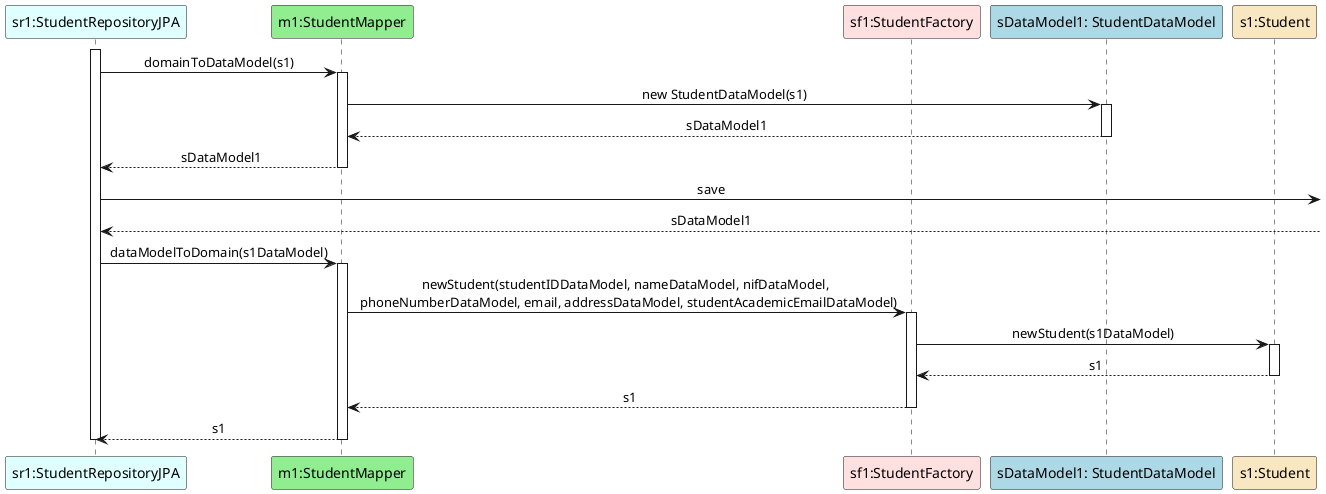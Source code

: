 @startuml
participant "sr1:StudentRepositoryJPA" as SR #lightcyan
participant "m1:StudentMapper" as mapper #lightgreen
participant "sf1:StudentFactory" as factory #implementation
participant "sDataModel1: StudentDataModel" as sDM #lightblue
participant "s1:Student" as s1 #strategy
skinparam sequenceMessageAlign center


activate SR
SR -> mapper: domainToDataModel(s1)
activate mapper
mapper -> sDM: new StudentDataModel(s1)
activate sDM
sDM --> mapper : sDataModel1
deactivate sDM
mapper --> SR: sDataModel1
deactivate mapper
SR -> : save
SR <-- :sDataModel1
SR -> mapper: dataModelToDomain(s1DataModel)
activate mapper
mapper -> factory : newStudent(studentIDDataModel, nameDataModel, nifDataModel, \n phoneNumberDataModel, email, addressDataModel, studentAcademicEmailDataModel)
activate factory
factory -> s1: newStudent(s1DataModel)
activate s1
s1 --> factory: s1
deactivate s1
factory --> mapper: s1
deactivate factory
mapper --> SR : s1
deactivate mapper
deactivate SR
@enduml
